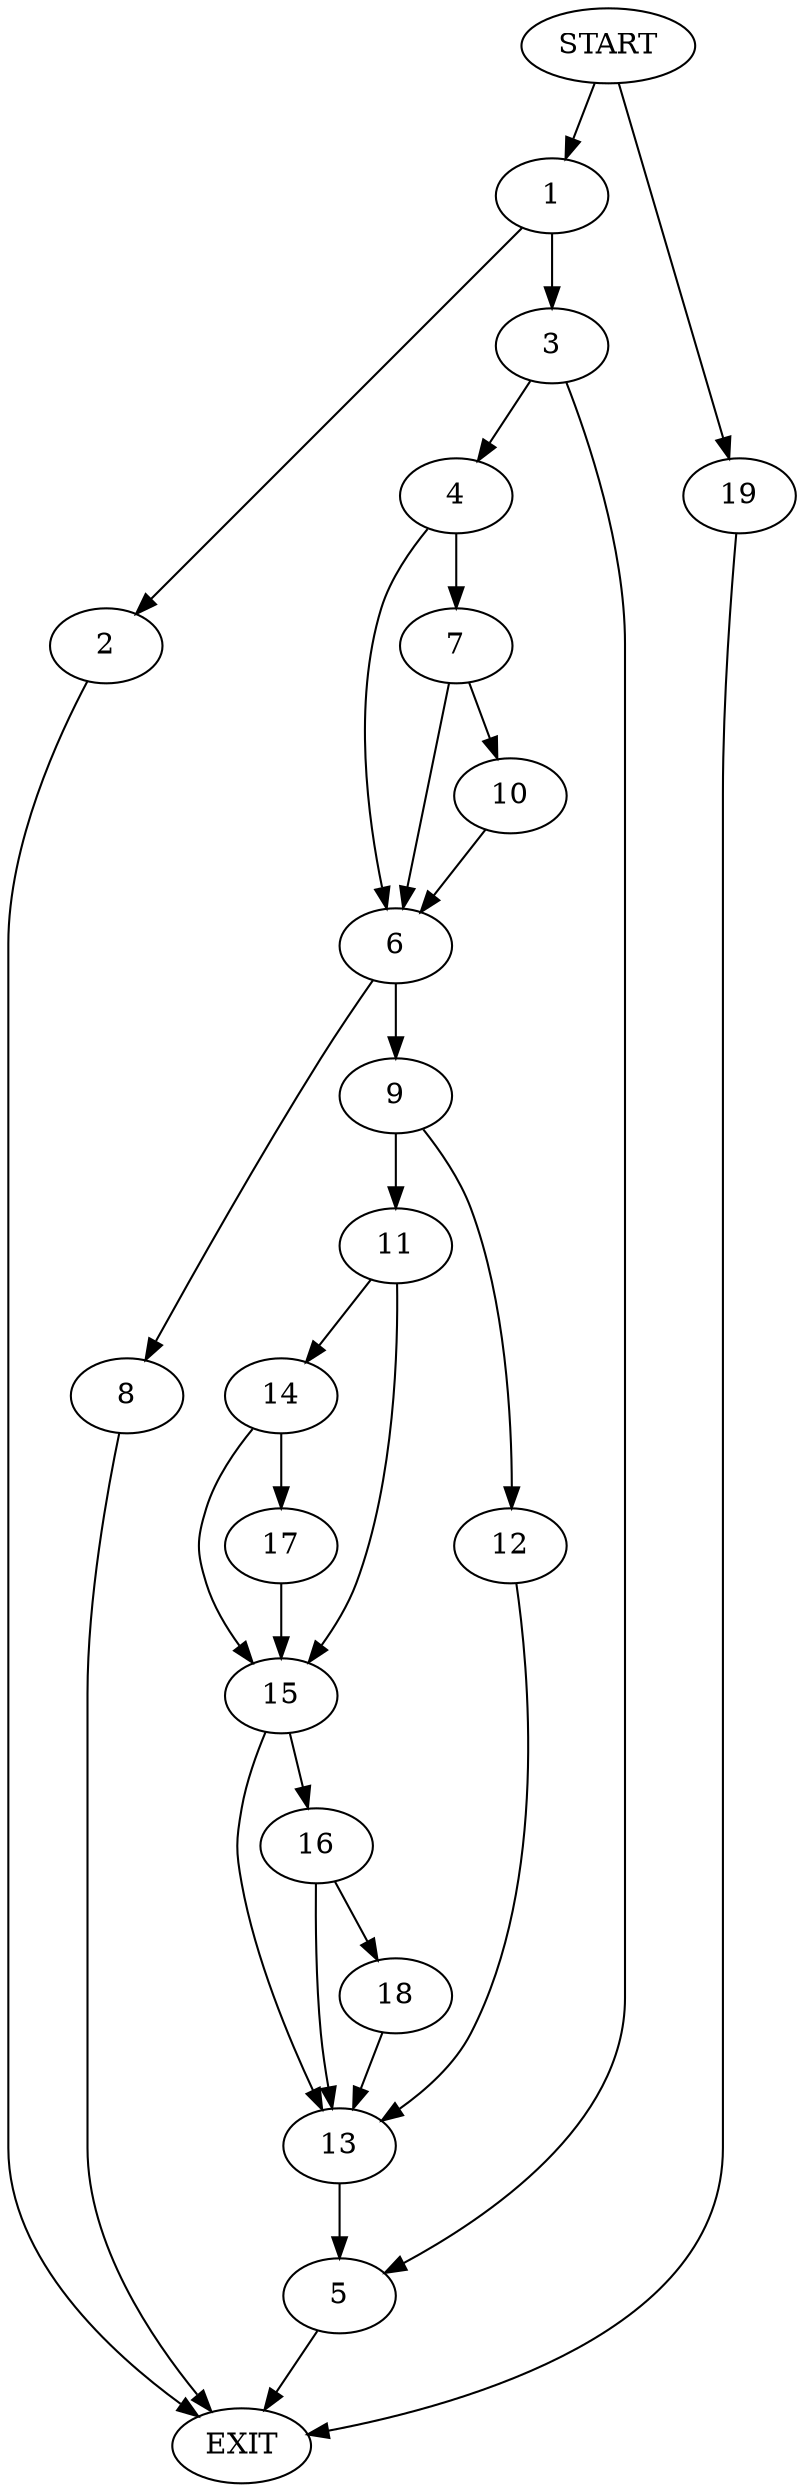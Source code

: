 digraph {
0 [label="START"]
20 [label="EXIT"]
0 -> 1
1 -> 2
1 -> 3
3 -> 4
3 -> 5
2 -> 20
4 -> 6
4 -> 7
5 -> 20
6 -> 8
6 -> 9
7 -> 10
7 -> 6
10 -> 6
9 -> 11
9 -> 12
8 -> 20
12 -> 13
11 -> 14
11 -> 15
15 -> 13
15 -> 16
14 -> 17
14 -> 15
17 -> 15
16 -> 13
16 -> 18
13 -> 5
18 -> 13
0 -> 19
19 -> 20
}
